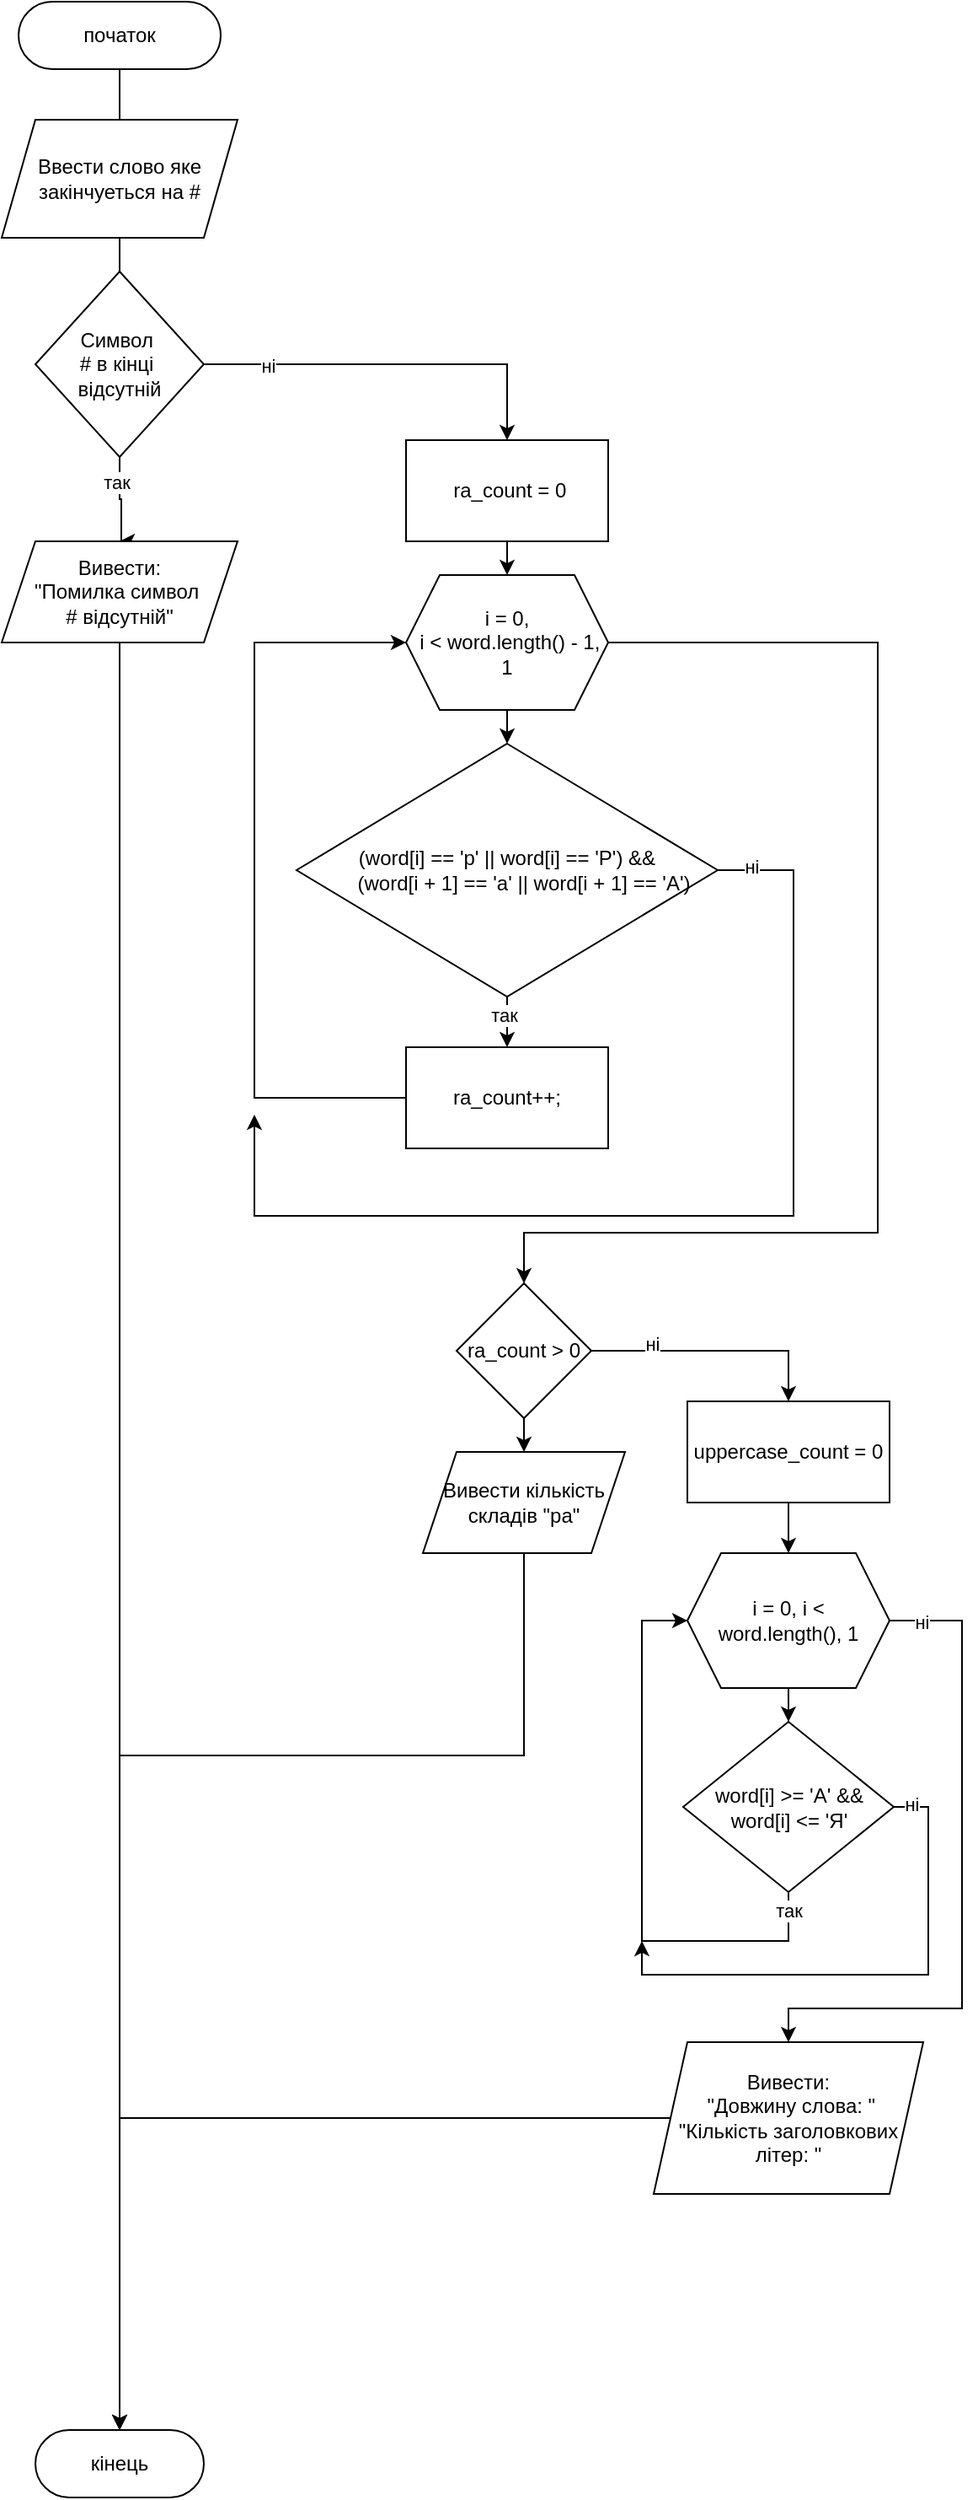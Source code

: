 <mxfile version="26.1.1">
  <diagram name="Страница — 1" id="jIpxRxjKh39JZUGBDIUD">
    <mxGraphModel dx="3148" dy="1638" grid="1" gridSize="10" guides="1" tooltips="1" connect="1" arrows="1" fold="1" page="1" pageScale="1" pageWidth="827" pageHeight="1169" math="0" shadow="0">
      <root>
        <mxCell id="0" />
        <mxCell id="1" parent="0" />
        <mxCell id="bdbNc0z5imIZx3fKPbfT-4" style="edgeStyle=orthogonalEdgeStyle;rounded=0;orthogonalLoop=1;jettySize=auto;html=1;exitX=0.5;exitY=1;exitDx=0;exitDy=0;entryX=0.5;entryY=0;entryDx=0;entryDy=0;endArrow=none;startFill=0;" edge="1" parent="1" source="bdbNc0z5imIZx3fKPbfT-1" target="bdbNc0z5imIZx3fKPbfT-3">
          <mxGeometry relative="1" as="geometry" />
        </mxCell>
        <mxCell id="bdbNc0z5imIZx3fKPbfT-1" value="початок" style="rounded=1;whiteSpace=wrap;html=1;arcSize=50;" vertex="1" parent="1">
          <mxGeometry x="430" y="80" width="120" height="40" as="geometry" />
        </mxCell>
        <mxCell id="bdbNc0z5imIZx3fKPbfT-6" style="edgeStyle=orthogonalEdgeStyle;rounded=0;orthogonalLoop=1;jettySize=auto;html=1;exitX=0.5;exitY=1;exitDx=0;exitDy=0;endArrow=none;startFill=0;" edge="1" parent="1" source="bdbNc0z5imIZx3fKPbfT-3" target="bdbNc0z5imIZx3fKPbfT-5">
          <mxGeometry relative="1" as="geometry">
            <Array as="points">
              <mxPoint x="490" y="230" />
              <mxPoint x="490" y="230" />
            </Array>
          </mxGeometry>
        </mxCell>
        <mxCell id="bdbNc0z5imIZx3fKPbfT-3" value="Ввести слово яке закінчуеться на #" style="shape=parallelogram;perimeter=parallelogramPerimeter;whiteSpace=wrap;html=1;fixedSize=1;" vertex="1" parent="1">
          <mxGeometry x="420" y="150" width="140" height="70" as="geometry" />
        </mxCell>
        <mxCell id="bdbNc0z5imIZx3fKPbfT-7" style="edgeStyle=orthogonalEdgeStyle;rounded=0;orthogonalLoop=1;jettySize=auto;html=1;exitX=0.5;exitY=1;exitDx=0;exitDy=0;entryX=0.5;entryY=0;entryDx=0;entryDy=0;" edge="1" parent="1" source="bdbNc0z5imIZx3fKPbfT-5" target="bdbNc0z5imIZx3fKPbfT-10">
          <mxGeometry relative="1" as="geometry">
            <mxPoint x="490" y="400" as="targetPoint" />
            <Array as="points">
              <mxPoint x="490" y="375" />
              <mxPoint x="491" y="375" />
              <mxPoint x="491" y="400" />
            </Array>
          </mxGeometry>
        </mxCell>
        <mxCell id="bdbNc0z5imIZx3fKPbfT-8" value="так" style="edgeLabel;html=1;align=center;verticalAlign=middle;resizable=0;points=[];" vertex="1" connectable="0" parent="bdbNc0z5imIZx3fKPbfT-7">
          <mxGeometry x="-0.417" y="-2" relative="1" as="geometry">
            <mxPoint as="offset" />
          </mxGeometry>
        </mxCell>
        <mxCell id="bdbNc0z5imIZx3fKPbfT-11" style="edgeStyle=orthogonalEdgeStyle;rounded=0;orthogonalLoop=1;jettySize=auto;html=1;entryX=0.5;entryY=0;entryDx=0;entryDy=0;" edge="1" parent="1" source="bdbNc0z5imIZx3fKPbfT-5" target="bdbNc0z5imIZx3fKPbfT-13">
          <mxGeometry relative="1" as="geometry">
            <mxPoint x="630" y="340" as="targetPoint" />
            <Array as="points">
              <mxPoint x="720" y="295" />
            </Array>
          </mxGeometry>
        </mxCell>
        <mxCell id="bdbNc0z5imIZx3fKPbfT-12" value="ні" style="edgeLabel;html=1;align=center;verticalAlign=middle;resizable=0;points=[];" vertex="1" connectable="0" parent="bdbNc0z5imIZx3fKPbfT-11">
          <mxGeometry x="-0.665" y="-1" relative="1" as="geometry">
            <mxPoint as="offset" />
          </mxGeometry>
        </mxCell>
        <mxCell id="bdbNc0z5imIZx3fKPbfT-5" value="Символ&amp;nbsp;&lt;div&gt;# в кінці&amp;nbsp;&lt;/div&gt;&lt;div&gt;відсутній&lt;/div&gt;" style="rhombus;whiteSpace=wrap;html=1;" vertex="1" parent="1">
          <mxGeometry x="440" y="240" width="100" height="110" as="geometry" />
        </mxCell>
        <mxCell id="bdbNc0z5imIZx3fKPbfT-9" value="кінець" style="rounded=1;whiteSpace=wrap;html=1;arcSize=50;" vertex="1" parent="1">
          <mxGeometry x="440" y="1520" width="100" height="40" as="geometry" />
        </mxCell>
        <mxCell id="bdbNc0z5imIZx3fKPbfT-29" style="edgeStyle=orthogonalEdgeStyle;rounded=0;orthogonalLoop=1;jettySize=auto;html=1;entryX=0.5;entryY=0;entryDx=0;entryDy=0;" edge="1" parent="1" source="bdbNc0z5imIZx3fKPbfT-10" target="bdbNc0z5imIZx3fKPbfT-9">
          <mxGeometry relative="1" as="geometry" />
        </mxCell>
        <mxCell id="bdbNc0z5imIZx3fKPbfT-10" value="Вивести:&lt;div&gt;&quot;Помилка символ&amp;nbsp;&lt;div&gt;# відсутній&quot;&lt;/div&gt;&lt;/div&gt;" style="shape=parallelogram;perimeter=parallelogramPerimeter;whiteSpace=wrap;html=1;fixedSize=1;" vertex="1" parent="1">
          <mxGeometry x="420" y="400" width="140" height="60" as="geometry" />
        </mxCell>
        <mxCell id="bdbNc0z5imIZx3fKPbfT-15" style="edgeStyle=orthogonalEdgeStyle;rounded=0;orthogonalLoop=1;jettySize=auto;html=1;exitX=0.5;exitY=1;exitDx=0;exitDy=0;entryX=0.5;entryY=0;entryDx=0;entryDy=0;" edge="1" parent="1" source="bdbNc0z5imIZx3fKPbfT-13" target="bdbNc0z5imIZx3fKPbfT-14">
          <mxGeometry relative="1" as="geometry" />
        </mxCell>
        <mxCell id="bdbNc0z5imIZx3fKPbfT-13" value="&amp;nbsp;ra_count = 0" style="rounded=0;whiteSpace=wrap;html=1;" vertex="1" parent="1">
          <mxGeometry x="660" y="340" width="120" height="60" as="geometry" />
        </mxCell>
        <mxCell id="bdbNc0z5imIZx3fKPbfT-17" style="edgeStyle=orthogonalEdgeStyle;rounded=0;orthogonalLoop=1;jettySize=auto;html=1;exitX=0.5;exitY=1;exitDx=0;exitDy=0;entryX=0.5;entryY=0;entryDx=0;entryDy=0;" edge="1" parent="1" source="bdbNc0z5imIZx3fKPbfT-14" target="bdbNc0z5imIZx3fKPbfT-16">
          <mxGeometry relative="1" as="geometry" />
        </mxCell>
        <mxCell id="bdbNc0z5imIZx3fKPbfT-24" style="edgeStyle=orthogonalEdgeStyle;rounded=0;orthogonalLoop=1;jettySize=auto;html=1;entryX=0.5;entryY=0;entryDx=0;entryDy=0;endArrow=classic;startFill=0;endFill=1;" edge="1" parent="1" source="bdbNc0z5imIZx3fKPbfT-14" target="bdbNc0z5imIZx3fKPbfT-25">
          <mxGeometry relative="1" as="geometry">
            <mxPoint x="730" y="830" as="targetPoint" />
            <Array as="points">
              <mxPoint x="940" y="460" />
              <mxPoint x="940" y="810" />
              <mxPoint x="730" y="810" />
            </Array>
          </mxGeometry>
        </mxCell>
        <mxCell id="bdbNc0z5imIZx3fKPbfT-14" value="i = 0,&lt;div&gt;&amp;nbsp;i &amp;lt; word.length() - 1, 1&lt;/div&gt;" style="shape=hexagon;perimeter=hexagonPerimeter2;whiteSpace=wrap;html=1;fixedSize=1;" vertex="1" parent="1">
          <mxGeometry x="660" y="420" width="120" height="80" as="geometry" />
        </mxCell>
        <mxCell id="bdbNc0z5imIZx3fKPbfT-19" style="edgeStyle=orthogonalEdgeStyle;rounded=0;orthogonalLoop=1;jettySize=auto;html=1;exitX=0.5;exitY=1;exitDx=0;exitDy=0;" edge="1" parent="1" source="bdbNc0z5imIZx3fKPbfT-16" target="bdbNc0z5imIZx3fKPbfT-18">
          <mxGeometry relative="1" as="geometry" />
        </mxCell>
        <mxCell id="bdbNc0z5imIZx3fKPbfT-20" value="так" style="edgeLabel;html=1;align=center;verticalAlign=middle;resizable=0;points=[];" vertex="1" connectable="0" parent="bdbNc0z5imIZx3fKPbfT-19">
          <mxGeometry x="0.227" y="-2" relative="1" as="geometry">
            <mxPoint as="offset" />
          </mxGeometry>
        </mxCell>
        <mxCell id="bdbNc0z5imIZx3fKPbfT-22" style="edgeStyle=orthogonalEdgeStyle;rounded=0;orthogonalLoop=1;jettySize=auto;html=1;" edge="1" parent="1" source="bdbNc0z5imIZx3fKPbfT-16">
          <mxGeometry relative="1" as="geometry">
            <mxPoint x="570" y="740" as="targetPoint" />
            <Array as="points">
              <mxPoint x="890" y="595" />
              <mxPoint x="890" y="800" />
              <mxPoint x="570" y="800" />
            </Array>
          </mxGeometry>
        </mxCell>
        <mxCell id="bdbNc0z5imIZx3fKPbfT-23" value="ні" style="edgeLabel;html=1;align=center;verticalAlign=middle;resizable=0;points=[];" vertex="1" connectable="0" parent="bdbNc0z5imIZx3fKPbfT-22">
          <mxGeometry x="-0.938" y="2" relative="1" as="geometry">
            <mxPoint as="offset" />
          </mxGeometry>
        </mxCell>
        <mxCell id="bdbNc0z5imIZx3fKPbfT-16" value="&lt;div&gt;(word[i] == &#39;р&#39; || word[i] == &#39;Р&#39;) &amp;amp;&amp;amp;&lt;/div&gt;&lt;div&gt;&amp;nbsp; &amp;nbsp; &amp;nbsp; (word[i + 1] == &#39;а&#39; || word[i + 1] == &#39;А&#39;)&lt;/div&gt;" style="rhombus;whiteSpace=wrap;html=1;" vertex="1" parent="1">
          <mxGeometry x="595" y="520" width="250" height="150" as="geometry" />
        </mxCell>
        <mxCell id="bdbNc0z5imIZx3fKPbfT-21" style="edgeStyle=orthogonalEdgeStyle;rounded=0;orthogonalLoop=1;jettySize=auto;html=1;entryX=0;entryY=0.5;entryDx=0;entryDy=0;" edge="1" parent="1" source="bdbNc0z5imIZx3fKPbfT-18" target="bdbNc0z5imIZx3fKPbfT-14">
          <mxGeometry relative="1" as="geometry">
            <Array as="points">
              <mxPoint x="570" y="730" />
              <mxPoint x="570" y="460" />
            </Array>
          </mxGeometry>
        </mxCell>
        <mxCell id="bdbNc0z5imIZx3fKPbfT-18" value="ra_count++;" style="rounded=0;whiteSpace=wrap;html=1;" vertex="1" parent="1">
          <mxGeometry x="660" y="700" width="120" height="60" as="geometry" />
        </mxCell>
        <mxCell id="bdbNc0z5imIZx3fKPbfT-27" style="edgeStyle=orthogonalEdgeStyle;rounded=0;orthogonalLoop=1;jettySize=auto;html=1;exitX=0.5;exitY=1;exitDx=0;exitDy=0;entryX=0.5;entryY=0;entryDx=0;entryDy=0;" edge="1" parent="1" source="bdbNc0z5imIZx3fKPbfT-25" target="bdbNc0z5imIZx3fKPbfT-26">
          <mxGeometry relative="1" as="geometry" />
        </mxCell>
        <mxCell id="bdbNc0z5imIZx3fKPbfT-32" style="edgeStyle=orthogonalEdgeStyle;rounded=0;orthogonalLoop=1;jettySize=auto;html=1;entryX=0.5;entryY=0;entryDx=0;entryDy=0;" edge="1" parent="1" source="bdbNc0z5imIZx3fKPbfT-25" target="bdbNc0z5imIZx3fKPbfT-31">
          <mxGeometry relative="1" as="geometry" />
        </mxCell>
        <mxCell id="bdbNc0z5imIZx3fKPbfT-33" value="ні" style="edgeLabel;html=1;align=center;verticalAlign=middle;resizable=0;points=[];" vertex="1" connectable="0" parent="bdbNc0z5imIZx3fKPbfT-32">
          <mxGeometry x="-0.519" y="4" relative="1" as="geometry">
            <mxPoint as="offset" />
          </mxGeometry>
        </mxCell>
        <mxCell id="bdbNc0z5imIZx3fKPbfT-25" value="ra_count &amp;gt; 0" style="rhombus;whiteSpace=wrap;html=1;" vertex="1" parent="1">
          <mxGeometry x="690" y="840" width="80" height="80" as="geometry" />
        </mxCell>
        <mxCell id="bdbNc0z5imIZx3fKPbfT-28" style="edgeStyle=orthogonalEdgeStyle;rounded=0;orthogonalLoop=1;jettySize=auto;html=1;" edge="1" parent="1" source="bdbNc0z5imIZx3fKPbfT-26" target="bdbNc0z5imIZx3fKPbfT-9">
          <mxGeometry relative="1" as="geometry">
            <Array as="points">
              <mxPoint x="730" y="1120" />
              <mxPoint x="490" y="1120" />
            </Array>
          </mxGeometry>
        </mxCell>
        <mxCell id="bdbNc0z5imIZx3fKPbfT-26" value="Вивести кількість складів &quot;ра&quot;" style="shape=parallelogram;perimeter=parallelogramPerimeter;whiteSpace=wrap;html=1;fixedSize=1;" vertex="1" parent="1">
          <mxGeometry x="670" y="940" width="120" height="60" as="geometry" />
        </mxCell>
        <mxCell id="bdbNc0z5imIZx3fKPbfT-35" style="edgeStyle=orthogonalEdgeStyle;rounded=0;orthogonalLoop=1;jettySize=auto;html=1;exitX=0.5;exitY=1;exitDx=0;exitDy=0;entryX=0.5;entryY=0;entryDx=0;entryDy=0;" edge="1" parent="1" source="bdbNc0z5imIZx3fKPbfT-31" target="bdbNc0z5imIZx3fKPbfT-34">
          <mxGeometry relative="1" as="geometry" />
        </mxCell>
        <mxCell id="bdbNc0z5imIZx3fKPbfT-31" value="uppercase_count = 0" style="rounded=0;whiteSpace=wrap;html=1;" vertex="1" parent="1">
          <mxGeometry x="827" y="910" width="120" height="60" as="geometry" />
        </mxCell>
        <mxCell id="bdbNc0z5imIZx3fKPbfT-37" style="edgeStyle=orthogonalEdgeStyle;rounded=0;orthogonalLoop=1;jettySize=auto;html=1;exitX=0.5;exitY=1;exitDx=0;exitDy=0;entryX=0.5;entryY=0;entryDx=0;entryDy=0;" edge="1" parent="1" source="bdbNc0z5imIZx3fKPbfT-34" target="bdbNc0z5imIZx3fKPbfT-36">
          <mxGeometry relative="1" as="geometry" />
        </mxCell>
        <mxCell id="bdbNc0z5imIZx3fKPbfT-45" style="edgeStyle=orthogonalEdgeStyle;rounded=0;orthogonalLoop=1;jettySize=auto;html=1;entryX=0.5;entryY=0;entryDx=0;entryDy=0;" edge="1" parent="1" source="bdbNc0z5imIZx3fKPbfT-34" target="bdbNc0z5imIZx3fKPbfT-44">
          <mxGeometry relative="1" as="geometry">
            <Array as="points">
              <mxPoint x="990" y="1040" />
              <mxPoint x="990" y="1270" />
              <mxPoint x="887" y="1270" />
            </Array>
          </mxGeometry>
        </mxCell>
        <mxCell id="bdbNc0z5imIZx3fKPbfT-47" value="ні" style="edgeLabel;html=1;align=center;verticalAlign=middle;resizable=0;points=[];" vertex="1" connectable="0" parent="bdbNc0z5imIZx3fKPbfT-45">
          <mxGeometry x="-0.903" y="-1" relative="1" as="geometry">
            <mxPoint as="offset" />
          </mxGeometry>
        </mxCell>
        <mxCell id="bdbNc0z5imIZx3fKPbfT-34" value="i = 0, i &amp;lt; word.length(), 1" style="shape=hexagon;perimeter=hexagonPerimeter2;whiteSpace=wrap;html=1;fixedSize=1;" vertex="1" parent="1">
          <mxGeometry x="827" y="1000" width="120" height="80" as="geometry" />
        </mxCell>
        <mxCell id="bdbNc0z5imIZx3fKPbfT-38" style="edgeStyle=orthogonalEdgeStyle;rounded=0;orthogonalLoop=1;jettySize=auto;html=1;entryX=0;entryY=0.5;entryDx=0;entryDy=0;" edge="1" parent="1" source="bdbNc0z5imIZx3fKPbfT-36" target="bdbNc0z5imIZx3fKPbfT-34">
          <mxGeometry relative="1" as="geometry">
            <Array as="points">
              <mxPoint x="887" y="1230" />
              <mxPoint x="800" y="1230" />
              <mxPoint x="800" y="1040" />
            </Array>
          </mxGeometry>
        </mxCell>
        <mxCell id="bdbNc0z5imIZx3fKPbfT-39" value="так" style="edgeLabel;html=1;align=center;verticalAlign=middle;resizable=0;points=[];" vertex="1" connectable="0" parent="bdbNc0z5imIZx3fKPbfT-38">
          <mxGeometry x="-0.936" relative="1" as="geometry">
            <mxPoint as="offset" />
          </mxGeometry>
        </mxCell>
        <mxCell id="bdbNc0z5imIZx3fKPbfT-41" style="edgeStyle=orthogonalEdgeStyle;rounded=0;orthogonalLoop=1;jettySize=auto;html=1;exitX=1;exitY=0.5;exitDx=0;exitDy=0;" edge="1" parent="1" source="bdbNc0z5imIZx3fKPbfT-36">
          <mxGeometry relative="1" as="geometry">
            <mxPoint x="800" y="1230" as="targetPoint" />
            <Array as="points">
              <mxPoint x="970" y="1151" />
              <mxPoint x="970" y="1250" />
              <mxPoint x="800" y="1250" />
            </Array>
          </mxGeometry>
        </mxCell>
        <mxCell id="bdbNc0z5imIZx3fKPbfT-42" value="ні" style="edgeLabel;html=1;align=center;verticalAlign=middle;resizable=0;points=[];" vertex="1" connectable="0" parent="bdbNc0z5imIZx3fKPbfT-41">
          <mxGeometry x="-0.936" y="2" relative="1" as="geometry">
            <mxPoint as="offset" />
          </mxGeometry>
        </mxCell>
        <mxCell id="bdbNc0z5imIZx3fKPbfT-36" value="word[i] &amp;gt;= &#39;А&#39; &amp;amp;&amp;amp; word[i] &amp;lt;= &#39;Я&#39;" style="rhombus;whiteSpace=wrap;html=1;" vertex="1" parent="1">
          <mxGeometry x="824.5" y="1100" width="125" height="101" as="geometry" />
        </mxCell>
        <mxCell id="bdbNc0z5imIZx3fKPbfT-48" style="edgeStyle=orthogonalEdgeStyle;rounded=0;orthogonalLoop=1;jettySize=auto;html=1;" edge="1" parent="1" source="bdbNc0z5imIZx3fKPbfT-44" target="bdbNc0z5imIZx3fKPbfT-9">
          <mxGeometry relative="1" as="geometry" />
        </mxCell>
        <mxCell id="bdbNc0z5imIZx3fKPbfT-44" value="Вивести:&lt;br&gt;&amp;nbsp;&quot;Довжину слова: &quot;&lt;br&gt;&quot;Кількість заголовкових літер: &quot;" style="shape=parallelogram;perimeter=parallelogramPerimeter;whiteSpace=wrap;html=1;fixedSize=1;" vertex="1" parent="1">
          <mxGeometry x="807" y="1290" width="160" height="90" as="geometry" />
        </mxCell>
      </root>
    </mxGraphModel>
  </diagram>
</mxfile>
